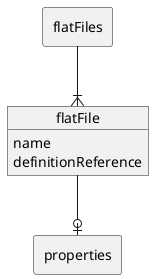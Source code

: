 @startuml
allowmixing
skinparam linetype ortho

rectangle "flatFiles" as p1
rectangle "properties" as c1
object "flatFile" as e
e : name
e : definitionReference
p1 --|{ e
e --o| c1
@enduml
